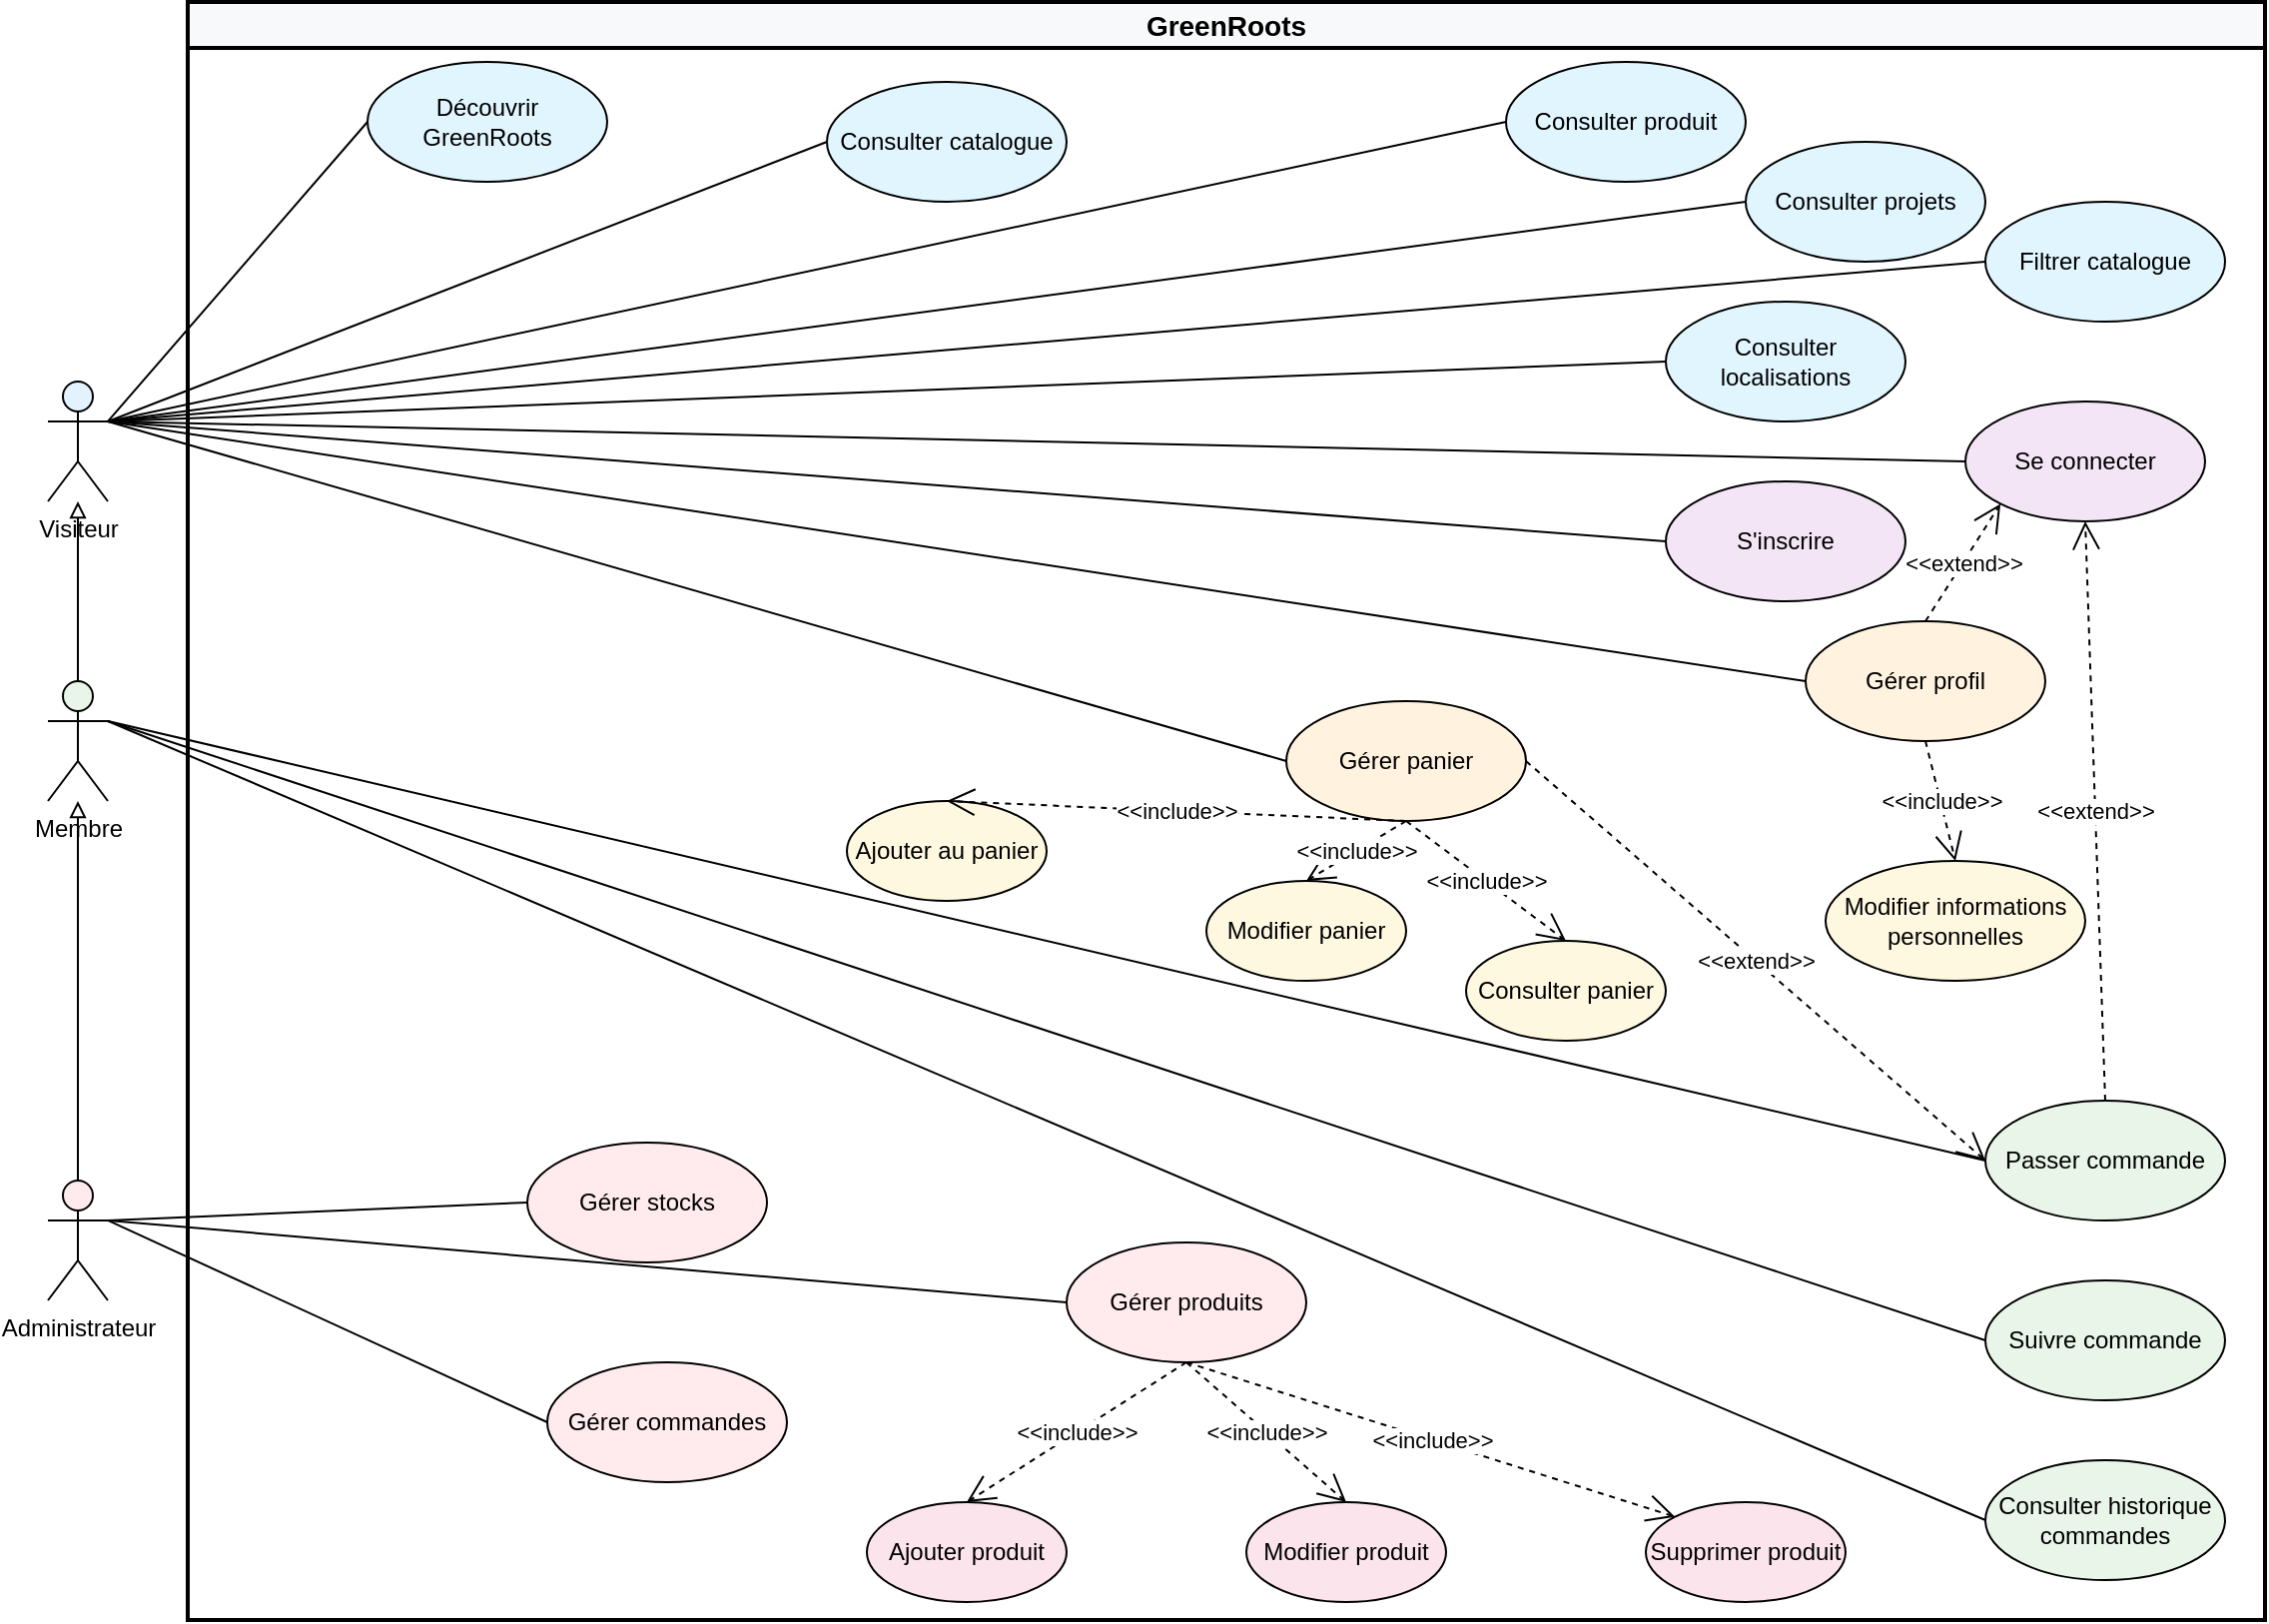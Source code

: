 <mxfile version="26.1.1">
  <diagram name="GreenRoots Use Cases" id="use-cases">
    <mxGraphModel dx="1687" dy="1034" grid="1" gridSize="10" guides="1" tooltips="1" connect="1" arrows="1" fold="1" page="1" pageScale="1" pageWidth="1169" pageHeight="827" background="#FFFFFF" math="0" shadow="0">
      <root>
        <mxCell id="0" />
        <mxCell id="1" parent="0" />
        <mxCell id="system-boundary" value="GreenRoots" style="swimlane;whiteSpace=wrap;html=1;strokeWidth=2;fillColor=#f8f9fa;fontStyle=1;fontSize=14;" parent="1" vertex="1">
          <mxGeometry x="120" y="10" width="1040" height="810" as="geometry" />
        </mxCell>
        <mxCell id="uc-landing" value="Découvrir GreenRoots" style="ellipse;whiteSpace=wrap;html=1;fillColor=#e1f5fe;" parent="system-boundary" vertex="1">
          <mxGeometry x="90" y="30" width="120" height="60" as="geometry" />
        </mxCell>
        <mxCell id="uc-catalog" value="Consulter catalogue" style="ellipse;whiteSpace=wrap;html=1;fillColor=#e1f5fe;" parent="system-boundary" vertex="1">
          <mxGeometry x="320" y="40" width="120" height="60" as="geometry" />
        </mxCell>
        <mxCell id="uc-product" value="Consulter produit" style="ellipse;whiteSpace=wrap;html=1;fillColor=#e1f5fe;" parent="system-boundary" vertex="1">
          <mxGeometry x="660" y="30" width="120" height="60" as="geometry" />
        </mxCell>
        <mxCell id="uc-filter" value="Filtrer catalogue" style="ellipse;whiteSpace=wrap;html=1;fillColor=#e1f5fe;" parent="system-boundary" vertex="1">
          <mxGeometry x="900" y="100" width="120" height="60" as="geometry" />
        </mxCell>
        <mxCell id="uc-locations" value="Consulter localisations" style="ellipse;whiteSpace=wrap;html=1;fillColor=#e1f5fe;" parent="system-boundary" vertex="1">
          <mxGeometry x="740" y="150" width="120" height="60" as="geometry" />
        </mxCell>
        <mxCell id="uc-cart" value="Gérer panier" style="ellipse;whiteSpace=wrap;html=1;fillColor=#fff3e0;" parent="system-boundary" vertex="1">
          <mxGeometry x="550" y="350" width="120" height="60" as="geometry" />
        </mxCell>
        <mxCell id="uc-add-cart" value="Ajouter au panier" style="ellipse;whiteSpace=wrap;html=1;fillColor=#fff8e1;" parent="system-boundary" vertex="1">
          <mxGeometry x="330" y="400" width="100" height="50" as="geometry" />
        </mxCell>
        <mxCell id="uc-modify-cart" value="Modifier panier" style="ellipse;whiteSpace=wrap;html=1;fillColor=#fff8e1;" parent="system-boundary" vertex="1">
          <mxGeometry x="510" y="440" width="100" height="50" as="geometry" />
        </mxCell>
        <mxCell id="uc-view-cart" value="Consulter panier" style="ellipse;whiteSpace=wrap;html=1;fillColor=#fff8e1;" parent="system-boundary" vertex="1">
          <mxGeometry x="640" y="470" width="100" height="50" as="geometry" />
        </mxCell>
        <mxCell id="uc-register" value="S&#39;inscrire" style="ellipse;whiteSpace=wrap;html=1;fillColor=#f3e5f5;" parent="system-boundary" vertex="1">
          <mxGeometry x="740" y="240" width="120" height="60" as="geometry" />
        </mxCell>
        <mxCell id="uc-login" value="Se connecter" style="ellipse;whiteSpace=wrap;html=1;fillColor=#f3e5f5;" parent="system-boundary" vertex="1">
          <mxGeometry x="890" y="200" width="120" height="60" as="geometry" />
        </mxCell>
        <mxCell id="uc-order" value="Passer commande" style="ellipse;whiteSpace=wrap;html=1;fillColor=#e8f5e8;" parent="system-boundary" vertex="1">
          <mxGeometry x="900" y="550" width="120" height="60" as="geometry" />
        </mxCell>
        <mxCell id="uc-orders-history" value="Consulter historique commandes" style="ellipse;whiteSpace=wrap;html=1;fillColor=#e8f5e8;" parent="system-boundary" vertex="1">
          <mxGeometry x="900" y="730" width="120" height="60" as="geometry" />
        </mxCell>
        <mxCell id="uc-track-order" value="Suivre commande" style="ellipse;whiteSpace=wrap;html=1;fillColor=#e8f5e8;" parent="system-boundary" vertex="1">
          <mxGeometry x="900" y="640" width="120" height="60" as="geometry" />
        </mxCell>
        <mxCell id="uc-manage-stock" value="Gérer stocks" style="ellipse;whiteSpace=wrap;html=1;fillColor=#ffebee;" parent="system-boundary" vertex="1">
          <mxGeometry x="170" y="571" width="120" height="60" as="geometry" />
        </mxCell>
        <mxCell id="uc-manage-orders" value="Gérer commandes" style="ellipse;whiteSpace=wrap;html=1;fillColor=#ffebee;" parent="system-boundary" vertex="1">
          <mxGeometry x="180" y="681" width="120" height="60" as="geometry" />
        </mxCell>
        <mxCell id="uc-manage-products" value="Gérer produits" style="ellipse;whiteSpace=wrap;html=1;fillColor=#ffebee;" parent="system-boundary" vertex="1">
          <mxGeometry x="440" y="621" width="120" height="60" as="geometry" />
        </mxCell>
        <mxCell id="uc-add-product" value="Ajouter produit" style="ellipse;whiteSpace=wrap;html=1;fillColor=#fce4ec;" parent="system-boundary" vertex="1">
          <mxGeometry x="340" y="751" width="100" height="50" as="geometry" />
        </mxCell>
        <mxCell id="uc-edit-product" value="Modifier produit" style="ellipse;whiteSpace=wrap;html=1;fillColor=#fce4ec;" parent="system-boundary" vertex="1">
          <mxGeometry x="530" y="751" width="100" height="50" as="geometry" />
        </mxCell>
        <mxCell id="uc-delete-product" value="Supprimer produit" style="ellipse;whiteSpace=wrap;html=1;fillColor=#fce4ec;" parent="system-boundary" vertex="1">
          <mxGeometry x="730" y="751" width="100" height="50" as="geometry" />
        </mxCell>
        <mxCell id="include-add-product" value="&amp;lt;&amp;lt;include&amp;gt;&amp;gt;" style="endArrow=open;endSize=12;dashed=1;html=1;exitX=0.5;exitY=1;exitDx=0;exitDy=0;entryX=0.5;entryY=0;entryDx=0;entryDy=0;" parent="system-boundary" source="uc-manage-products" target="uc-add-product" edge="1">
          <mxGeometry width="160" relative="1" as="geometry" />
        </mxCell>
        <mxCell id="include-edit-product" value="&amp;lt;&amp;lt;include&amp;gt;&amp;gt;" style="endArrow=open;endSize=12;dashed=1;html=1;exitX=0.5;exitY=1;exitDx=0;exitDy=0;entryX=0.5;entryY=0;entryDx=0;entryDy=0;" parent="system-boundary" source="uc-manage-products" target="uc-edit-product" edge="1">
          <mxGeometry width="160" relative="1" as="geometry" />
        </mxCell>
        <mxCell id="include-delete-product" value="&amp;lt;&amp;lt;include&amp;gt;&amp;gt;" style="endArrow=open;endSize=12;dashed=1;html=1;exitX=0.5;exitY=1;exitDx=0;exitDy=0;entryX=0;entryY=0;entryDx=0;entryDy=0;" parent="system-boundary" source="uc-manage-products" target="uc-delete-product" edge="1">
          <mxGeometry width="160" relative="1" as="geometry" />
        </mxCell>
        <mxCell id="5oepOwK3Y0EhHKwIVIV8-1" value="Consulter projets" style="ellipse;whiteSpace=wrap;html=1;fillColor=#e1f5fe;" parent="system-boundary" vertex="1">
          <mxGeometry x="780" y="70" width="120" height="60" as="geometry" />
        </mxCell>
        <mxCell id="E6tEpPYfLzVA9kq75_6H-1" value="Gérer profil" style="ellipse;whiteSpace=wrap;html=1;fillColor=#fff3e0;" vertex="1" parent="system-boundary">
          <mxGeometry x="810" y="310" width="120" height="60" as="geometry" />
        </mxCell>
        <mxCell id="E6tEpPYfLzVA9kq75_6H-2" value="&amp;lt;&amp;lt;extend&amp;gt;&amp;gt;" style="endArrow=open;endSize=12;dashed=1;html=1;exitX=0.5;exitY=0;exitDx=0;exitDy=0;entryX=0;entryY=1;entryDx=0;entryDy=0;" edge="1" parent="system-boundary" source="E6tEpPYfLzVA9kq75_6H-1" target="uc-login">
          <mxGeometry width="160" relative="1" as="geometry">
            <mxPoint x="910" y="535" as="sourcePoint" />
            <mxPoint x="900" y="245" as="targetPoint" />
          </mxGeometry>
        </mxCell>
        <mxCell id="E6tEpPYfLzVA9kq75_6H-4" value="Modifier informations&lt;div&gt;personnelles&lt;/div&gt;" style="ellipse;whiteSpace=wrap;html=1;fillColor=#fff8e1;" vertex="1" parent="system-boundary">
          <mxGeometry x="820" y="430" width="130" height="60" as="geometry" />
        </mxCell>
        <mxCell id="E6tEpPYfLzVA9kq75_6H-6" value="&amp;lt;&amp;lt;include&amp;gt;&amp;gt;" style="endArrow=open;endSize=12;dashed=1;html=1;exitX=0.5;exitY=1;exitDx=0;exitDy=0;entryX=0.5;entryY=0;entryDx=0;entryDy=0;" edge="1" parent="system-boundary" source="E6tEpPYfLzVA9kq75_6H-1" target="E6tEpPYfLzVA9kq75_6H-4">
          <mxGeometry width="160" relative="1" as="geometry">
            <mxPoint x="825" y="374" as="sourcePoint" />
            <mxPoint x="775" y="404" as="targetPoint" />
          </mxGeometry>
        </mxCell>
        <mxCell id="actor-visitor" value="Visiteur" style="shape=umlActor;verticalLabelPosition=bottom;verticalAlign=top;html=1;outlineConnect=0;fillColor=#e3f2fd;" parent="1" vertex="1">
          <mxGeometry x="50" y="200" width="30" height="60" as="geometry" />
        </mxCell>
        <mxCell id="actor-member" value="Membre" style="shape=umlActor;verticalLabelPosition=bottom;verticalAlign=top;html=1;outlineConnect=0;fillColor=#e8f5e8;" parent="1" vertex="1">
          <mxGeometry x="50" y="350" width="30" height="60" as="geometry" />
        </mxCell>
        <mxCell id="actor-admin" value="Administrateur" style="shape=umlActor;verticalLabelPosition=bottom;verticalAlign=top;html=1;outlineConnect=0;fillColor=#ffebee;" parent="1" vertex="1">
          <mxGeometry x="50" y="600" width="30" height="60" as="geometry" />
        </mxCell>
        <mxCell id="inheritance-member" value="" style="endArrow=block;endFill=0;html=1;edgeStyle=orthogonalEdgeStyle;align=left;verticalAlign=top;exitX=0.5;exitY=0;exitDx=0;exitDy=0;exitPerimeter=0;entryX=0.5;entryY=1;entryDx=0;entryDy=0;entryPerimeter=0;" parent="1" source="actor-member" target="actor-visitor" edge="1">
          <mxGeometry x="-1" relative="1" as="geometry" />
        </mxCell>
        <mxCell id="inheritance-admin" value="" style="endArrow=block;endFill=0;html=1;edgeStyle=orthogonalEdgeStyle;align=left;verticalAlign=top;exitX=0.5;exitY=0;exitDx=0;exitDy=0;exitPerimeter=0;entryX=0.5;entryY=1;entryDx=0;entryDy=0;entryPerimeter=0;" parent="1" source="actor-admin" target="actor-member" edge="1">
          <mxGeometry x="-1" relative="1" as="geometry" />
        </mxCell>
        <mxCell id="visitor-landing" value="" style="endArrow=none;html=1;exitX=1;exitY=0.333;exitDx=0;exitDy=0;exitPerimeter=0;entryX=0;entryY=0.5;entryDx=0;entryDy=0;" parent="1" source="actor-visitor" target="uc-landing" edge="1">
          <mxGeometry relative="1" as="geometry" />
        </mxCell>
        <mxCell id="visitor-catalog" value="" style="endArrow=none;html=1;exitX=1;exitY=0.333;exitDx=0;exitDy=0;exitPerimeter=0;entryX=0;entryY=0.5;entryDx=0;entryDy=0;" parent="1" source="actor-visitor" target="uc-catalog" edge="1">
          <mxGeometry relative="1" as="geometry" />
        </mxCell>
        <mxCell id="visitor-product" value="" style="endArrow=none;html=1;exitX=1;exitY=0.333;exitDx=0;exitDy=0;exitPerimeter=0;entryX=0;entryY=0.5;entryDx=0;entryDy=0;" parent="1" source="actor-visitor" target="uc-product" edge="1">
          <mxGeometry relative="1" as="geometry" />
        </mxCell>
        <mxCell id="visitor-filter" value="" style="endArrow=none;html=1;exitX=1;exitY=0.333;exitDx=0;exitDy=0;exitPerimeter=0;entryX=0;entryY=0.5;entryDx=0;entryDy=0;" parent="1" source="actor-visitor" target="uc-filter" edge="1">
          <mxGeometry relative="1" as="geometry" />
        </mxCell>
        <mxCell id="visitor-locations" value="" style="endArrow=none;html=1;exitX=1;exitY=0.333;exitDx=0;exitDy=0;exitPerimeter=0;entryX=0;entryY=0.5;entryDx=0;entryDy=0;" parent="1" source="actor-visitor" target="uc-locations" edge="1">
          <mxGeometry relative="1" as="geometry" />
        </mxCell>
        <mxCell id="visitor-cart" value="" style="endArrow=none;html=1;exitX=1;exitY=0.333;exitDx=0;exitDy=0;exitPerimeter=0;entryX=0;entryY=0.5;entryDx=0;entryDy=0;" parent="1" source="actor-visitor" target="uc-cart" edge="1">
          <mxGeometry relative="1" as="geometry" />
        </mxCell>
        <mxCell id="visitor-register" value="" style="endArrow=none;html=1;exitX=1;exitY=0.333;exitDx=0;exitDy=0;exitPerimeter=0;entryX=0;entryY=0.5;entryDx=0;entryDy=0;" parent="1" source="actor-visitor" target="uc-register" edge="1">
          <mxGeometry relative="1" as="geometry" />
        </mxCell>
        <mxCell id="visitor-login" value="" style="endArrow=none;html=1;exitX=1;exitY=0.333;exitDx=0;exitDy=0;exitPerimeter=0;entryX=0;entryY=0.5;entryDx=0;entryDy=0;" parent="1" source="actor-visitor" target="uc-login" edge="1">
          <mxGeometry relative="1" as="geometry" />
        </mxCell>
        <mxCell id="member-order" value="" style="endArrow=none;html=1;exitX=1;exitY=0.333;exitDx=0;exitDy=0;exitPerimeter=0;entryX=0;entryY=0.5;entryDx=0;entryDy=0;" parent="1" source="actor-member" target="uc-order" edge="1">
          <mxGeometry relative="1" as="geometry" />
        </mxCell>
        <mxCell id="member-history" value="" style="endArrow=none;html=1;exitX=1;exitY=0.333;exitDx=0;exitDy=0;exitPerimeter=0;entryX=0;entryY=0.5;entryDx=0;entryDy=0;" parent="1" source="actor-member" target="uc-orders-history" edge="1">
          <mxGeometry relative="1" as="geometry" />
        </mxCell>
        <mxCell id="member-track" value="" style="endArrow=none;html=1;exitX=1;exitY=0.333;exitDx=0;exitDy=0;exitPerimeter=0;entryX=0;entryY=0.5;entryDx=0;entryDy=0;" parent="1" source="actor-member" target="uc-track-order" edge="1">
          <mxGeometry relative="1" as="geometry" />
        </mxCell>
        <mxCell id="admin-products" value="" style="endArrow=none;html=1;exitX=1;exitY=0.333;exitDx=0;exitDy=0;exitPerimeter=0;entryX=0;entryY=0.5;entryDx=0;entryDy=0;" parent="1" source="actor-admin" target="uc-manage-products" edge="1">
          <mxGeometry relative="1" as="geometry" />
        </mxCell>
        <mxCell id="admin-stock" value="" style="endArrow=none;html=1;exitX=1;exitY=0.333;exitDx=0;exitDy=0;exitPerimeter=0;entryX=0;entryY=0.5;entryDx=0;entryDy=0;" parent="1" source="actor-admin" target="uc-manage-stock" edge="1">
          <mxGeometry relative="1" as="geometry" />
        </mxCell>
        <mxCell id="admin-orders" value="" style="endArrow=none;html=1;exitX=1;exitY=0.333;exitDx=0;exitDy=0;exitPerimeter=0;entryX=0;entryY=0.5;entryDx=0;entryDy=0;" parent="1" source="actor-admin" target="uc-manage-orders" edge="1">
          <mxGeometry relative="1" as="geometry" />
        </mxCell>
        <mxCell id="include-add-cart" value="&amp;lt;&amp;lt;include&amp;gt;&amp;gt;" style="endArrow=open;endSize=12;dashed=1;html=1;exitX=0.5;exitY=1;exitDx=0;exitDy=0;entryX=0.5;entryY=0;entryDx=0;entryDy=0;" parent="1" source="uc-cart" target="uc-add-cart" edge="1">
          <mxGeometry width="160" relative="1" as="geometry" />
        </mxCell>
        <mxCell id="include-modify-cart" value="&amp;lt;&amp;lt;include&amp;gt;&amp;gt;" style="endArrow=open;endSize=12;dashed=1;html=1;exitX=0.5;exitY=1;exitDx=0;exitDy=0;entryX=0.5;entryY=0;entryDx=0;entryDy=0;" parent="1" source="uc-cart" target="uc-modify-cart" edge="1">
          <mxGeometry width="160" relative="1" as="geometry" />
        </mxCell>
        <mxCell id="include-view-cart" value="&amp;lt;&amp;lt;include&amp;gt;&amp;gt;" style="endArrow=open;endSize=12;dashed=1;html=1;exitX=0.5;exitY=1;exitDx=0;exitDy=0;entryX=0.5;entryY=0;entryDx=0;entryDy=0;" parent="1" source="uc-cart" target="uc-view-cart" edge="1">
          <mxGeometry width="160" relative="1" as="geometry" />
        </mxCell>
        <mxCell id="extend-order" value="&amp;lt;&amp;lt;extend&amp;gt;&amp;gt;" style="endArrow=open;endSize=12;dashed=1;html=1;exitX=1;exitY=0.5;exitDx=0;exitDy=0;entryX=0;entryY=0.5;entryDx=0;entryDy=0;" parent="1" source="uc-cart" target="uc-order" edge="1">
          <mxGeometry width="160" relative="1" as="geometry" />
        </mxCell>
        <mxCell id="extend-login-required" value="&amp;lt;&amp;lt;extend&amp;gt;&amp;gt;" style="endArrow=open;endSize=12;dashed=1;html=1;exitX=0.5;exitY=0;exitDx=0;exitDy=0;entryX=0.5;entryY=1;entryDx=0;entryDy=0;" parent="1" source="uc-order" target="uc-login" edge="1">
          <mxGeometry width="160" relative="1" as="geometry" />
        </mxCell>
        <mxCell id="5oepOwK3Y0EhHKwIVIV8-3" value="" style="endArrow=none;html=1;entryX=0;entryY=0.5;entryDx=0;entryDy=0;" parent="1" target="5oepOwK3Y0EhHKwIVIV8-1" edge="1">
          <mxGeometry relative="1" as="geometry">
            <mxPoint x="80" y="220" as="sourcePoint" />
            <mxPoint x="1010" y="80" as="targetPoint" />
          </mxGeometry>
        </mxCell>
        <mxCell id="E6tEpPYfLzVA9kq75_6H-3" value="" style="endArrow=none;html=1;exitX=1;exitY=0.333;exitDx=0;exitDy=0;exitPerimeter=0;entryX=0;entryY=0.5;entryDx=0;entryDy=0;" edge="1" parent="1" source="actor-visitor" target="E6tEpPYfLzVA9kq75_6H-1">
          <mxGeometry relative="1" as="geometry">
            <mxPoint x="270" y="250" as="sourcePoint" />
            <mxPoint x="860" y="420" as="targetPoint" />
          </mxGeometry>
        </mxCell>
      </root>
    </mxGraphModel>
  </diagram>
</mxfile>
